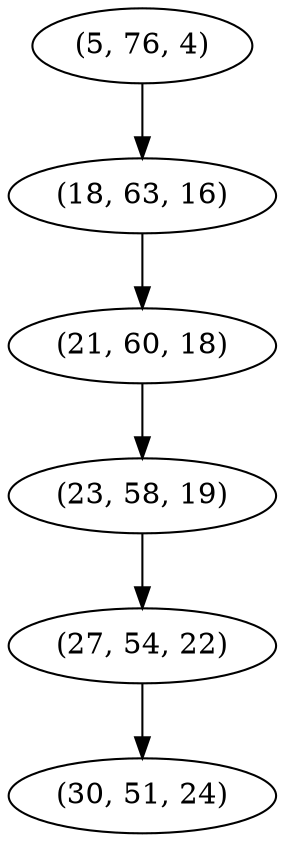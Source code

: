 digraph tree {
    "(5, 76, 4)";
    "(18, 63, 16)";
    "(21, 60, 18)";
    "(23, 58, 19)";
    "(27, 54, 22)";
    "(30, 51, 24)";
    "(5, 76, 4)" -> "(18, 63, 16)";
    "(18, 63, 16)" -> "(21, 60, 18)";
    "(21, 60, 18)" -> "(23, 58, 19)";
    "(23, 58, 19)" -> "(27, 54, 22)";
    "(27, 54, 22)" -> "(30, 51, 24)";
}
